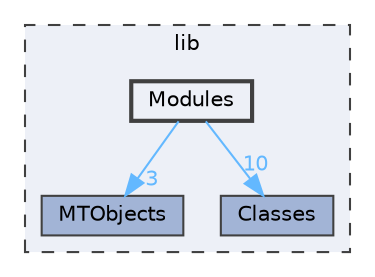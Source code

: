 digraph "lib/Modules"
{
 // LATEX_PDF_SIZE
  bgcolor="transparent";
  edge [fontname=Helvetica,fontsize=10,labelfontname=Helvetica,labelfontsize=10];
  node [fontname=Helvetica,fontsize=10,shape=box,height=0.2,width=0.4];
  compound=true
  subgraph clusterdir_97aefd0d527b934f1d99a682da8fe6a9 {
    graph [ bgcolor="#edf0f7", pencolor="grey25", label="lib", fontname=Helvetica,fontsize=10 style="filled,dashed", URL="dir_97aefd0d527b934f1d99a682da8fe6a9.html",tooltip=""]
  dir_36293d75d3861a2cc4b09260fc47a5c1 [label="MTObjects", fillcolor="#a2b4d6", color="grey25", style="filled", URL="dir_36293d75d3861a2cc4b09260fc47a5c1.html",tooltip=""];
  dir_87ff476ccb6f299a9759bbe8af9ee70b [label="Classes", fillcolor="#a2b4d6", color="grey25", style="filled", URL="dir_87ff476ccb6f299a9759bbe8af9ee70b.html",tooltip=""];
  dir_1676326358ffef63bd5695c4f3c09907 [label="Modules", fillcolor="#edf0f7", color="grey25", style="filled,bold", URL="dir_1676326358ffef63bd5695c4f3c09907.html",tooltip=""];
  }
  dir_1676326358ffef63bd5695c4f3c09907->dir_36293d75d3861a2cc4b09260fc47a5c1 [headlabel="3", labeldistance=1.5 headhref="dir_000005_000006.html" color="steelblue1" fontcolor="steelblue1"];
  dir_1676326358ffef63bd5695c4f3c09907->dir_87ff476ccb6f299a9759bbe8af9ee70b [headlabel="10", labeldistance=1.5 headhref="dir_000005_000002.html" color="steelblue1" fontcolor="steelblue1"];
}
